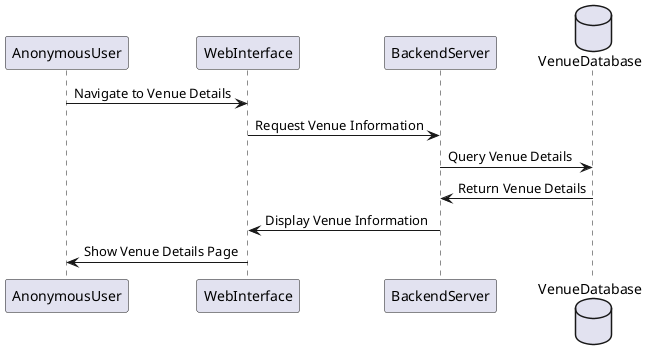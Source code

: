 @startuml
participant AnonymousUser as user
participant WebInterface as web
participant BackendServer as server
database VenueDatabase as db

user -> web : Navigate to Venue Details
web -> server : Request Venue Information
server -> db : Query Venue Details
db -> server : Return Venue Details
server -> web : Display Venue Information
web -> user : Show Venue Details Page

@enduml